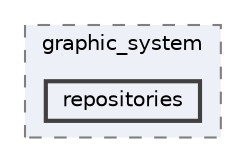 digraph "src/main/java/com/example/graphic_system/repositories"
{
 // LATEX_PDF_SIZE
  bgcolor="transparent";
  edge [fontname=Helvetica,fontsize=10,labelfontname=Helvetica,labelfontsize=10];
  node [fontname=Helvetica,fontsize=10,shape=box,height=0.2,width=0.4];
  compound=true
  subgraph clusterdir_b1c978b8beda6128bf6966f0ee7cf44d {
    graph [ bgcolor="#edf0f7", pencolor="grey50", label="graphic_system", fontname=Helvetica,fontsize=10 style="filled,dashed", URL="dir_b1c978b8beda6128bf6966f0ee7cf44d.html",tooltip=""]
  dir_c442d48b27caf2fc0b156574811da7bc [label="repositories", fillcolor="#edf0f7", color="grey25", style="filled,bold", URL="dir_c442d48b27caf2fc0b156574811da7bc.html",tooltip=""];
  }
}
